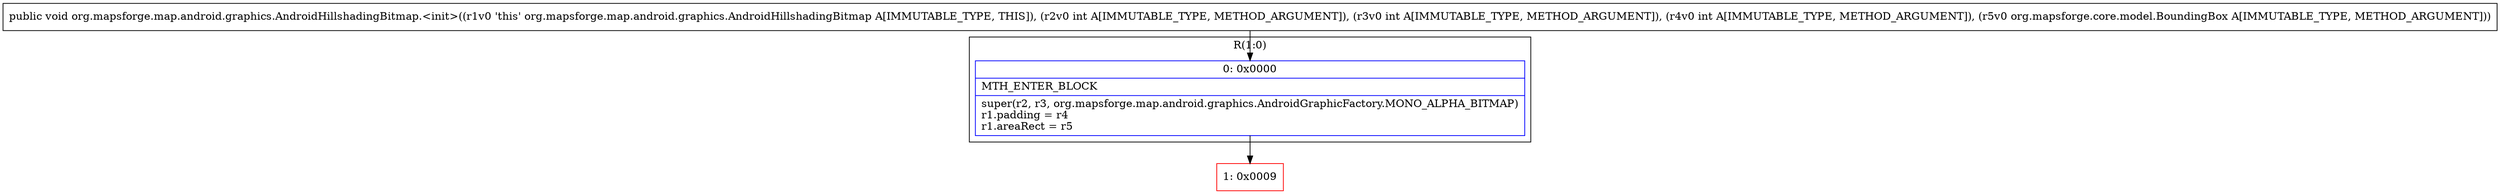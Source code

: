 digraph "CFG fororg.mapsforge.map.android.graphics.AndroidHillshadingBitmap.\<init\>(IIILorg\/mapsforge\/core\/model\/BoundingBox;)V" {
subgraph cluster_Region_969704053 {
label = "R(1:0)";
node [shape=record,color=blue];
Node_0 [shape=record,label="{0\:\ 0x0000|MTH_ENTER_BLOCK\l|super(r2, r3, org.mapsforge.map.android.graphics.AndroidGraphicFactory.MONO_ALPHA_BITMAP)\lr1.padding = r4\lr1.areaRect = r5\l}"];
}
Node_1 [shape=record,color=red,label="{1\:\ 0x0009}"];
MethodNode[shape=record,label="{public void org.mapsforge.map.android.graphics.AndroidHillshadingBitmap.\<init\>((r1v0 'this' org.mapsforge.map.android.graphics.AndroidHillshadingBitmap A[IMMUTABLE_TYPE, THIS]), (r2v0 int A[IMMUTABLE_TYPE, METHOD_ARGUMENT]), (r3v0 int A[IMMUTABLE_TYPE, METHOD_ARGUMENT]), (r4v0 int A[IMMUTABLE_TYPE, METHOD_ARGUMENT]), (r5v0 org.mapsforge.core.model.BoundingBox A[IMMUTABLE_TYPE, METHOD_ARGUMENT])) }"];
MethodNode -> Node_0;
Node_0 -> Node_1;
}

